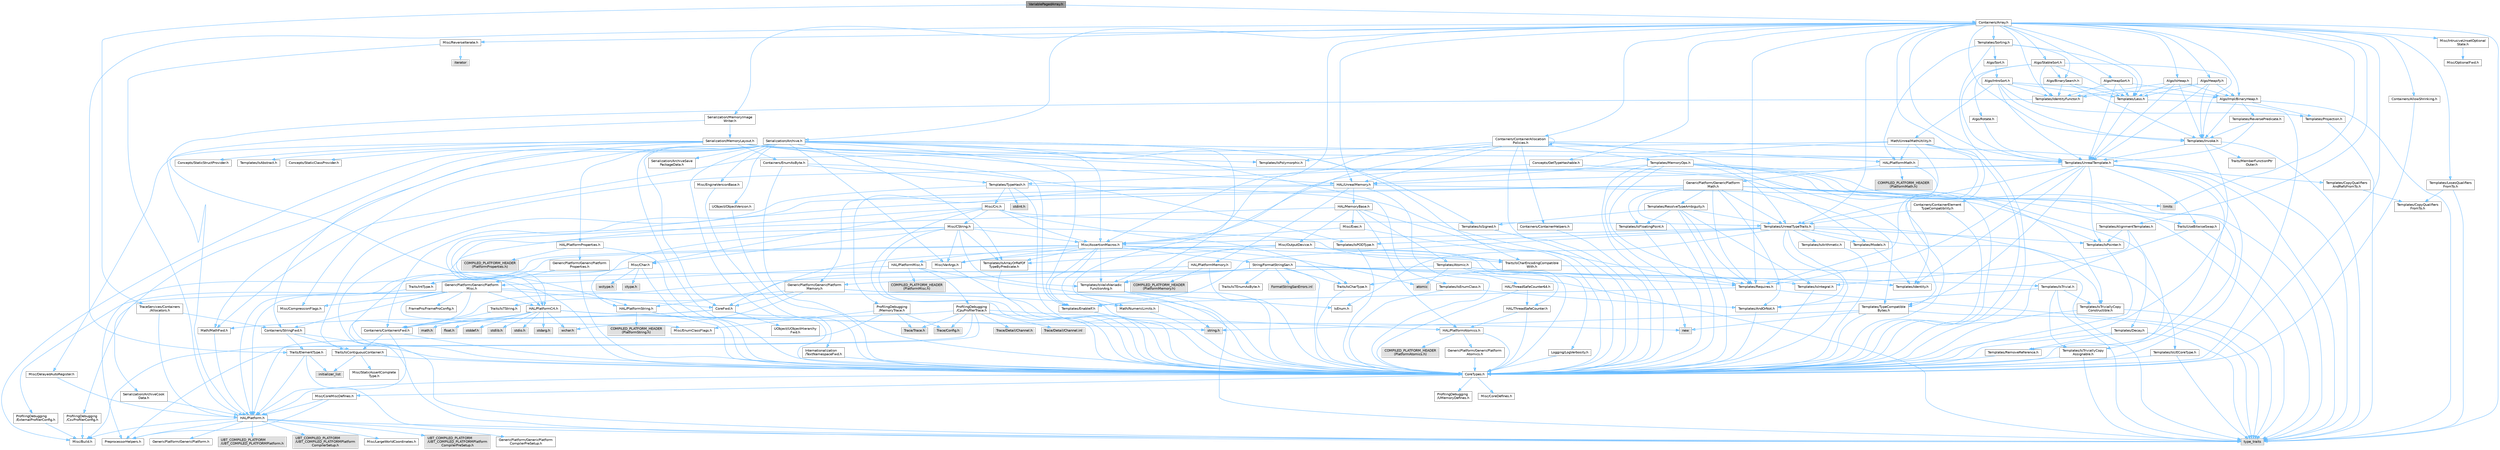 digraph "VariablePagedArray.h"
{
 // INTERACTIVE_SVG=YES
 // LATEX_PDF_SIZE
  bgcolor="transparent";
  edge [fontname=Helvetica,fontsize=10,labelfontname=Helvetica,labelfontsize=10];
  node [fontname=Helvetica,fontsize=10,shape=box,height=0.2,width=0.4];
  Node1 [id="Node000001",label="VariablePagedArray.h",height=0.2,width=0.4,color="gray40", fillcolor="grey60", style="filled", fontcolor="black",tooltip=" "];
  Node1 -> Node2 [id="edge1_Node000001_Node000002",color="steelblue1",style="solid",tooltip=" "];
  Node2 [id="Node000002",label="TraceServices/Containers\l/Allocators.h",height=0.2,width=0.4,color="grey40", fillcolor="white", style="filled",URL="$db/db1/Allocators_8h.html",tooltip=" "];
  Node2 -> Node3 [id="edge2_Node000002_Node000003",color="steelblue1",style="solid",tooltip=" "];
  Node3 [id="Node000003",label="HAL/Platform.h",height=0.2,width=0.4,color="grey40", fillcolor="white", style="filled",URL="$d9/dd0/Platform_8h.html",tooltip=" "];
  Node3 -> Node4 [id="edge3_Node000003_Node000004",color="steelblue1",style="solid",tooltip=" "];
  Node4 [id="Node000004",label="Misc/Build.h",height=0.2,width=0.4,color="grey40", fillcolor="white", style="filled",URL="$d3/dbb/Build_8h.html",tooltip=" "];
  Node3 -> Node5 [id="edge4_Node000003_Node000005",color="steelblue1",style="solid",tooltip=" "];
  Node5 [id="Node000005",label="Misc/LargeWorldCoordinates.h",height=0.2,width=0.4,color="grey40", fillcolor="white", style="filled",URL="$d2/dcb/LargeWorldCoordinates_8h.html",tooltip=" "];
  Node3 -> Node6 [id="edge5_Node000003_Node000006",color="steelblue1",style="solid",tooltip=" "];
  Node6 [id="Node000006",label="type_traits",height=0.2,width=0.4,color="grey60", fillcolor="#E0E0E0", style="filled",tooltip=" "];
  Node3 -> Node7 [id="edge6_Node000003_Node000007",color="steelblue1",style="solid",tooltip=" "];
  Node7 [id="Node000007",label="PreprocessorHelpers.h",height=0.2,width=0.4,color="grey40", fillcolor="white", style="filled",URL="$db/ddb/PreprocessorHelpers_8h.html",tooltip=" "];
  Node3 -> Node8 [id="edge7_Node000003_Node000008",color="steelblue1",style="solid",tooltip=" "];
  Node8 [id="Node000008",label="UBT_COMPILED_PLATFORM\l/UBT_COMPILED_PLATFORMPlatform\lCompilerPreSetup.h",height=0.2,width=0.4,color="grey60", fillcolor="#E0E0E0", style="filled",tooltip=" "];
  Node3 -> Node9 [id="edge8_Node000003_Node000009",color="steelblue1",style="solid",tooltip=" "];
  Node9 [id="Node000009",label="GenericPlatform/GenericPlatform\lCompilerPreSetup.h",height=0.2,width=0.4,color="grey40", fillcolor="white", style="filled",URL="$d9/dc8/GenericPlatformCompilerPreSetup_8h.html",tooltip=" "];
  Node3 -> Node10 [id="edge9_Node000003_Node000010",color="steelblue1",style="solid",tooltip=" "];
  Node10 [id="Node000010",label="GenericPlatform/GenericPlatform.h",height=0.2,width=0.4,color="grey40", fillcolor="white", style="filled",URL="$d6/d84/GenericPlatform_8h.html",tooltip=" "];
  Node3 -> Node11 [id="edge10_Node000003_Node000011",color="steelblue1",style="solid",tooltip=" "];
  Node11 [id="Node000011",label="UBT_COMPILED_PLATFORM\l/UBT_COMPILED_PLATFORMPlatform.h",height=0.2,width=0.4,color="grey60", fillcolor="#E0E0E0", style="filled",tooltip=" "];
  Node3 -> Node12 [id="edge11_Node000003_Node000012",color="steelblue1",style="solid",tooltip=" "];
  Node12 [id="Node000012",label="UBT_COMPILED_PLATFORM\l/UBT_COMPILED_PLATFORMPlatform\lCompilerSetup.h",height=0.2,width=0.4,color="grey60", fillcolor="#E0E0E0", style="filled",tooltip=" "];
  Node2 -> Node13 [id="edge12_Node000002_Node000013",color="steelblue1",style="solid",tooltip=" "];
  Node13 [id="Node000013",label="Containers/StringFwd.h",height=0.2,width=0.4,color="grey40", fillcolor="white", style="filled",URL="$df/d37/StringFwd_8h.html",tooltip=" "];
  Node13 -> Node14 [id="edge13_Node000013_Node000014",color="steelblue1",style="solid",tooltip=" "];
  Node14 [id="Node000014",label="CoreTypes.h",height=0.2,width=0.4,color="grey40", fillcolor="white", style="filled",URL="$dc/dec/CoreTypes_8h.html",tooltip=" "];
  Node14 -> Node3 [id="edge14_Node000014_Node000003",color="steelblue1",style="solid",tooltip=" "];
  Node14 -> Node15 [id="edge15_Node000014_Node000015",color="steelblue1",style="solid",tooltip=" "];
  Node15 [id="Node000015",label="ProfilingDebugging\l/UMemoryDefines.h",height=0.2,width=0.4,color="grey40", fillcolor="white", style="filled",URL="$d2/da2/UMemoryDefines_8h.html",tooltip=" "];
  Node14 -> Node16 [id="edge16_Node000014_Node000016",color="steelblue1",style="solid",tooltip=" "];
  Node16 [id="Node000016",label="Misc/CoreMiscDefines.h",height=0.2,width=0.4,color="grey40", fillcolor="white", style="filled",URL="$da/d38/CoreMiscDefines_8h.html",tooltip=" "];
  Node16 -> Node3 [id="edge17_Node000016_Node000003",color="steelblue1",style="solid",tooltip=" "];
  Node16 -> Node7 [id="edge18_Node000016_Node000007",color="steelblue1",style="solid",tooltip=" "];
  Node14 -> Node17 [id="edge19_Node000014_Node000017",color="steelblue1",style="solid",tooltip=" "];
  Node17 [id="Node000017",label="Misc/CoreDefines.h",height=0.2,width=0.4,color="grey40", fillcolor="white", style="filled",URL="$d3/dd2/CoreDefines_8h.html",tooltip=" "];
  Node13 -> Node18 [id="edge20_Node000013_Node000018",color="steelblue1",style="solid",tooltip=" "];
  Node18 [id="Node000018",label="Traits/ElementType.h",height=0.2,width=0.4,color="grey40", fillcolor="white", style="filled",URL="$d5/d4f/ElementType_8h.html",tooltip=" "];
  Node18 -> Node3 [id="edge21_Node000018_Node000003",color="steelblue1",style="solid",tooltip=" "];
  Node18 -> Node19 [id="edge22_Node000018_Node000019",color="steelblue1",style="solid",tooltip=" "];
  Node19 [id="Node000019",label="initializer_list",height=0.2,width=0.4,color="grey60", fillcolor="#E0E0E0", style="filled",tooltip=" "];
  Node18 -> Node6 [id="edge23_Node000018_Node000006",color="steelblue1",style="solid",tooltip=" "];
  Node13 -> Node20 [id="edge24_Node000013_Node000020",color="steelblue1",style="solid",tooltip=" "];
  Node20 [id="Node000020",label="Traits/IsContiguousContainer.h",height=0.2,width=0.4,color="grey40", fillcolor="white", style="filled",URL="$d5/d3c/IsContiguousContainer_8h.html",tooltip=" "];
  Node20 -> Node14 [id="edge25_Node000020_Node000014",color="steelblue1",style="solid",tooltip=" "];
  Node20 -> Node21 [id="edge26_Node000020_Node000021",color="steelblue1",style="solid",tooltip=" "];
  Node21 [id="Node000021",label="Misc/StaticAssertComplete\lType.h",height=0.2,width=0.4,color="grey40", fillcolor="white", style="filled",URL="$d5/d4e/StaticAssertCompleteType_8h.html",tooltip=" "];
  Node20 -> Node19 [id="edge27_Node000020_Node000019",color="steelblue1",style="solid",tooltip=" "];
  Node1 -> Node22 [id="edge28_Node000001_Node000022",color="steelblue1",style="solid",tooltip=" "];
  Node22 [id="Node000022",label="Containers/Array.h",height=0.2,width=0.4,color="grey40", fillcolor="white", style="filled",URL="$df/dd0/Array_8h.html",tooltip=" "];
  Node22 -> Node14 [id="edge29_Node000022_Node000014",color="steelblue1",style="solid",tooltip=" "];
  Node22 -> Node23 [id="edge30_Node000022_Node000023",color="steelblue1",style="solid",tooltip=" "];
  Node23 [id="Node000023",label="Misc/AssertionMacros.h",height=0.2,width=0.4,color="grey40", fillcolor="white", style="filled",URL="$d0/dfa/AssertionMacros_8h.html",tooltip=" "];
  Node23 -> Node14 [id="edge31_Node000023_Node000014",color="steelblue1",style="solid",tooltip=" "];
  Node23 -> Node3 [id="edge32_Node000023_Node000003",color="steelblue1",style="solid",tooltip=" "];
  Node23 -> Node24 [id="edge33_Node000023_Node000024",color="steelblue1",style="solid",tooltip=" "];
  Node24 [id="Node000024",label="HAL/PlatformMisc.h",height=0.2,width=0.4,color="grey40", fillcolor="white", style="filled",URL="$d0/df5/PlatformMisc_8h.html",tooltip=" "];
  Node24 -> Node14 [id="edge34_Node000024_Node000014",color="steelblue1",style="solid",tooltip=" "];
  Node24 -> Node25 [id="edge35_Node000024_Node000025",color="steelblue1",style="solid",tooltip=" "];
  Node25 [id="Node000025",label="GenericPlatform/GenericPlatform\lMisc.h",height=0.2,width=0.4,color="grey40", fillcolor="white", style="filled",URL="$db/d9a/GenericPlatformMisc_8h.html",tooltip=" "];
  Node25 -> Node13 [id="edge36_Node000025_Node000013",color="steelblue1",style="solid",tooltip=" "];
  Node25 -> Node26 [id="edge37_Node000025_Node000026",color="steelblue1",style="solid",tooltip=" "];
  Node26 [id="Node000026",label="CoreFwd.h",height=0.2,width=0.4,color="grey40", fillcolor="white", style="filled",URL="$d1/d1e/CoreFwd_8h.html",tooltip=" "];
  Node26 -> Node14 [id="edge38_Node000026_Node000014",color="steelblue1",style="solid",tooltip=" "];
  Node26 -> Node27 [id="edge39_Node000026_Node000027",color="steelblue1",style="solid",tooltip=" "];
  Node27 [id="Node000027",label="Containers/ContainersFwd.h",height=0.2,width=0.4,color="grey40", fillcolor="white", style="filled",URL="$d4/d0a/ContainersFwd_8h.html",tooltip=" "];
  Node27 -> Node3 [id="edge40_Node000027_Node000003",color="steelblue1",style="solid",tooltip=" "];
  Node27 -> Node14 [id="edge41_Node000027_Node000014",color="steelblue1",style="solid",tooltip=" "];
  Node27 -> Node20 [id="edge42_Node000027_Node000020",color="steelblue1",style="solid",tooltip=" "];
  Node26 -> Node28 [id="edge43_Node000026_Node000028",color="steelblue1",style="solid",tooltip=" "];
  Node28 [id="Node000028",label="Math/MathFwd.h",height=0.2,width=0.4,color="grey40", fillcolor="white", style="filled",URL="$d2/d10/MathFwd_8h.html",tooltip=" "];
  Node28 -> Node3 [id="edge44_Node000028_Node000003",color="steelblue1",style="solid",tooltip=" "];
  Node26 -> Node29 [id="edge45_Node000026_Node000029",color="steelblue1",style="solid",tooltip=" "];
  Node29 [id="Node000029",label="UObject/UObjectHierarchy\lFwd.h",height=0.2,width=0.4,color="grey40", fillcolor="white", style="filled",URL="$d3/d13/UObjectHierarchyFwd_8h.html",tooltip=" "];
  Node25 -> Node14 [id="edge46_Node000025_Node000014",color="steelblue1",style="solid",tooltip=" "];
  Node25 -> Node30 [id="edge47_Node000025_Node000030",color="steelblue1",style="solid",tooltip=" "];
  Node30 [id="Node000030",label="FramePro/FrameProConfig.h",height=0.2,width=0.4,color="grey40", fillcolor="white", style="filled",URL="$d7/d90/FrameProConfig_8h.html",tooltip=" "];
  Node25 -> Node31 [id="edge48_Node000025_Node000031",color="steelblue1",style="solid",tooltip=" "];
  Node31 [id="Node000031",label="HAL/PlatformCrt.h",height=0.2,width=0.4,color="grey40", fillcolor="white", style="filled",URL="$d8/d75/PlatformCrt_8h.html",tooltip=" "];
  Node31 -> Node32 [id="edge49_Node000031_Node000032",color="steelblue1",style="solid",tooltip=" "];
  Node32 [id="Node000032",label="new",height=0.2,width=0.4,color="grey60", fillcolor="#E0E0E0", style="filled",tooltip=" "];
  Node31 -> Node33 [id="edge50_Node000031_Node000033",color="steelblue1",style="solid",tooltip=" "];
  Node33 [id="Node000033",label="wchar.h",height=0.2,width=0.4,color="grey60", fillcolor="#E0E0E0", style="filled",tooltip=" "];
  Node31 -> Node34 [id="edge51_Node000031_Node000034",color="steelblue1",style="solid",tooltip=" "];
  Node34 [id="Node000034",label="stddef.h",height=0.2,width=0.4,color="grey60", fillcolor="#E0E0E0", style="filled",tooltip=" "];
  Node31 -> Node35 [id="edge52_Node000031_Node000035",color="steelblue1",style="solid",tooltip=" "];
  Node35 [id="Node000035",label="stdlib.h",height=0.2,width=0.4,color="grey60", fillcolor="#E0E0E0", style="filled",tooltip=" "];
  Node31 -> Node36 [id="edge53_Node000031_Node000036",color="steelblue1",style="solid",tooltip=" "];
  Node36 [id="Node000036",label="stdio.h",height=0.2,width=0.4,color="grey60", fillcolor="#E0E0E0", style="filled",tooltip=" "];
  Node31 -> Node37 [id="edge54_Node000031_Node000037",color="steelblue1",style="solid",tooltip=" "];
  Node37 [id="Node000037",label="stdarg.h",height=0.2,width=0.4,color="grey60", fillcolor="#E0E0E0", style="filled",tooltip=" "];
  Node31 -> Node38 [id="edge55_Node000031_Node000038",color="steelblue1",style="solid",tooltip=" "];
  Node38 [id="Node000038",label="math.h",height=0.2,width=0.4,color="grey60", fillcolor="#E0E0E0", style="filled",tooltip=" "];
  Node31 -> Node39 [id="edge56_Node000031_Node000039",color="steelblue1",style="solid",tooltip=" "];
  Node39 [id="Node000039",label="float.h",height=0.2,width=0.4,color="grey60", fillcolor="#E0E0E0", style="filled",tooltip=" "];
  Node31 -> Node40 [id="edge57_Node000031_Node000040",color="steelblue1",style="solid",tooltip=" "];
  Node40 [id="Node000040",label="string.h",height=0.2,width=0.4,color="grey60", fillcolor="#E0E0E0", style="filled",tooltip=" "];
  Node25 -> Node41 [id="edge58_Node000025_Node000041",color="steelblue1",style="solid",tooltip=" "];
  Node41 [id="Node000041",label="Math/NumericLimits.h",height=0.2,width=0.4,color="grey40", fillcolor="white", style="filled",URL="$df/d1b/NumericLimits_8h.html",tooltip=" "];
  Node41 -> Node14 [id="edge59_Node000041_Node000014",color="steelblue1",style="solid",tooltip=" "];
  Node25 -> Node42 [id="edge60_Node000025_Node000042",color="steelblue1",style="solid",tooltip=" "];
  Node42 [id="Node000042",label="Misc/CompressionFlags.h",height=0.2,width=0.4,color="grey40", fillcolor="white", style="filled",URL="$d9/d76/CompressionFlags_8h.html",tooltip=" "];
  Node25 -> Node43 [id="edge61_Node000025_Node000043",color="steelblue1",style="solid",tooltip=" "];
  Node43 [id="Node000043",label="Misc/EnumClassFlags.h",height=0.2,width=0.4,color="grey40", fillcolor="white", style="filled",URL="$d8/de7/EnumClassFlags_8h.html",tooltip=" "];
  Node25 -> Node44 [id="edge62_Node000025_Node000044",color="steelblue1",style="solid",tooltip=" "];
  Node44 [id="Node000044",label="ProfilingDebugging\l/CsvProfilerConfig.h",height=0.2,width=0.4,color="grey40", fillcolor="white", style="filled",URL="$d3/d88/CsvProfilerConfig_8h.html",tooltip=" "];
  Node44 -> Node4 [id="edge63_Node000044_Node000004",color="steelblue1",style="solid",tooltip=" "];
  Node25 -> Node45 [id="edge64_Node000025_Node000045",color="steelblue1",style="solid",tooltip=" "];
  Node45 [id="Node000045",label="ProfilingDebugging\l/ExternalProfilerConfig.h",height=0.2,width=0.4,color="grey40", fillcolor="white", style="filled",URL="$d3/dbb/ExternalProfilerConfig_8h.html",tooltip=" "];
  Node45 -> Node4 [id="edge65_Node000045_Node000004",color="steelblue1",style="solid",tooltip=" "];
  Node24 -> Node46 [id="edge66_Node000024_Node000046",color="steelblue1",style="solid",tooltip=" "];
  Node46 [id="Node000046",label="COMPILED_PLATFORM_HEADER\l(PlatformMisc.h)",height=0.2,width=0.4,color="grey60", fillcolor="#E0E0E0", style="filled",tooltip=" "];
  Node24 -> Node47 [id="edge67_Node000024_Node000047",color="steelblue1",style="solid",tooltip=" "];
  Node47 [id="Node000047",label="ProfilingDebugging\l/CpuProfilerTrace.h",height=0.2,width=0.4,color="grey40", fillcolor="white", style="filled",URL="$da/dcb/CpuProfilerTrace_8h.html",tooltip=" "];
  Node47 -> Node14 [id="edge68_Node000047_Node000014",color="steelblue1",style="solid",tooltip=" "];
  Node47 -> Node27 [id="edge69_Node000047_Node000027",color="steelblue1",style="solid",tooltip=" "];
  Node47 -> Node48 [id="edge70_Node000047_Node000048",color="steelblue1",style="solid",tooltip=" "];
  Node48 [id="Node000048",label="HAL/PlatformAtomics.h",height=0.2,width=0.4,color="grey40", fillcolor="white", style="filled",URL="$d3/d36/PlatformAtomics_8h.html",tooltip=" "];
  Node48 -> Node14 [id="edge71_Node000048_Node000014",color="steelblue1",style="solid",tooltip=" "];
  Node48 -> Node49 [id="edge72_Node000048_Node000049",color="steelblue1",style="solid",tooltip=" "];
  Node49 [id="Node000049",label="GenericPlatform/GenericPlatform\lAtomics.h",height=0.2,width=0.4,color="grey40", fillcolor="white", style="filled",URL="$da/d72/GenericPlatformAtomics_8h.html",tooltip=" "];
  Node49 -> Node14 [id="edge73_Node000049_Node000014",color="steelblue1",style="solid",tooltip=" "];
  Node48 -> Node50 [id="edge74_Node000048_Node000050",color="steelblue1",style="solid",tooltip=" "];
  Node50 [id="Node000050",label="COMPILED_PLATFORM_HEADER\l(PlatformAtomics.h)",height=0.2,width=0.4,color="grey60", fillcolor="#E0E0E0", style="filled",tooltip=" "];
  Node47 -> Node7 [id="edge75_Node000047_Node000007",color="steelblue1",style="solid",tooltip=" "];
  Node47 -> Node4 [id="edge76_Node000047_Node000004",color="steelblue1",style="solid",tooltip=" "];
  Node47 -> Node51 [id="edge77_Node000047_Node000051",color="steelblue1",style="solid",tooltip=" "];
  Node51 [id="Node000051",label="Trace/Config.h",height=0.2,width=0.4,color="grey60", fillcolor="#E0E0E0", style="filled",tooltip=" "];
  Node47 -> Node52 [id="edge78_Node000047_Node000052",color="steelblue1",style="solid",tooltip=" "];
  Node52 [id="Node000052",label="Trace/Detail/Channel.h",height=0.2,width=0.4,color="grey60", fillcolor="#E0E0E0", style="filled",tooltip=" "];
  Node47 -> Node53 [id="edge79_Node000047_Node000053",color="steelblue1",style="solid",tooltip=" "];
  Node53 [id="Node000053",label="Trace/Detail/Channel.inl",height=0.2,width=0.4,color="grey60", fillcolor="#E0E0E0", style="filled",tooltip=" "];
  Node47 -> Node54 [id="edge80_Node000047_Node000054",color="steelblue1",style="solid",tooltip=" "];
  Node54 [id="Node000054",label="Trace/Trace.h",height=0.2,width=0.4,color="grey60", fillcolor="#E0E0E0", style="filled",tooltip=" "];
  Node23 -> Node7 [id="edge81_Node000023_Node000007",color="steelblue1",style="solid",tooltip=" "];
  Node23 -> Node55 [id="edge82_Node000023_Node000055",color="steelblue1",style="solid",tooltip=" "];
  Node55 [id="Node000055",label="Templates/EnableIf.h",height=0.2,width=0.4,color="grey40", fillcolor="white", style="filled",URL="$d7/d60/EnableIf_8h.html",tooltip=" "];
  Node55 -> Node14 [id="edge83_Node000055_Node000014",color="steelblue1",style="solid",tooltip=" "];
  Node23 -> Node56 [id="edge84_Node000023_Node000056",color="steelblue1",style="solid",tooltip=" "];
  Node56 [id="Node000056",label="Templates/IsArrayOrRefOf\lTypeByPredicate.h",height=0.2,width=0.4,color="grey40", fillcolor="white", style="filled",URL="$d6/da1/IsArrayOrRefOfTypeByPredicate_8h.html",tooltip=" "];
  Node56 -> Node14 [id="edge85_Node000056_Node000014",color="steelblue1",style="solid",tooltip=" "];
  Node23 -> Node57 [id="edge86_Node000023_Node000057",color="steelblue1",style="solid",tooltip=" "];
  Node57 [id="Node000057",label="Templates/IsValidVariadic\lFunctionArg.h",height=0.2,width=0.4,color="grey40", fillcolor="white", style="filled",URL="$d0/dc8/IsValidVariadicFunctionArg_8h.html",tooltip=" "];
  Node57 -> Node14 [id="edge87_Node000057_Node000014",color="steelblue1",style="solid",tooltip=" "];
  Node57 -> Node58 [id="edge88_Node000057_Node000058",color="steelblue1",style="solid",tooltip=" "];
  Node58 [id="Node000058",label="IsEnum.h",height=0.2,width=0.4,color="grey40", fillcolor="white", style="filled",URL="$d4/de5/IsEnum_8h.html",tooltip=" "];
  Node57 -> Node6 [id="edge89_Node000057_Node000006",color="steelblue1",style="solid",tooltip=" "];
  Node23 -> Node59 [id="edge90_Node000023_Node000059",color="steelblue1",style="solid",tooltip=" "];
  Node59 [id="Node000059",label="Traits/IsCharEncodingCompatible\lWith.h",height=0.2,width=0.4,color="grey40", fillcolor="white", style="filled",URL="$df/dd1/IsCharEncodingCompatibleWith_8h.html",tooltip=" "];
  Node59 -> Node6 [id="edge91_Node000059_Node000006",color="steelblue1",style="solid",tooltip=" "];
  Node59 -> Node60 [id="edge92_Node000059_Node000060",color="steelblue1",style="solid",tooltip=" "];
  Node60 [id="Node000060",label="Traits/IsCharType.h",height=0.2,width=0.4,color="grey40", fillcolor="white", style="filled",URL="$db/d51/IsCharType_8h.html",tooltip=" "];
  Node60 -> Node14 [id="edge93_Node000060_Node000014",color="steelblue1",style="solid",tooltip=" "];
  Node23 -> Node61 [id="edge94_Node000023_Node000061",color="steelblue1",style="solid",tooltip=" "];
  Node61 [id="Node000061",label="Misc/VarArgs.h",height=0.2,width=0.4,color="grey40", fillcolor="white", style="filled",URL="$d5/d6f/VarArgs_8h.html",tooltip=" "];
  Node61 -> Node14 [id="edge95_Node000061_Node000014",color="steelblue1",style="solid",tooltip=" "];
  Node23 -> Node62 [id="edge96_Node000023_Node000062",color="steelblue1",style="solid",tooltip=" "];
  Node62 [id="Node000062",label="String/FormatStringSan.h",height=0.2,width=0.4,color="grey40", fillcolor="white", style="filled",URL="$d3/d8b/FormatStringSan_8h.html",tooltip=" "];
  Node62 -> Node6 [id="edge97_Node000062_Node000006",color="steelblue1",style="solid",tooltip=" "];
  Node62 -> Node14 [id="edge98_Node000062_Node000014",color="steelblue1",style="solid",tooltip=" "];
  Node62 -> Node63 [id="edge99_Node000062_Node000063",color="steelblue1",style="solid",tooltip=" "];
  Node63 [id="Node000063",label="Templates/Requires.h",height=0.2,width=0.4,color="grey40", fillcolor="white", style="filled",URL="$dc/d96/Requires_8h.html",tooltip=" "];
  Node63 -> Node55 [id="edge100_Node000063_Node000055",color="steelblue1",style="solid",tooltip=" "];
  Node63 -> Node6 [id="edge101_Node000063_Node000006",color="steelblue1",style="solid",tooltip=" "];
  Node62 -> Node64 [id="edge102_Node000062_Node000064",color="steelblue1",style="solid",tooltip=" "];
  Node64 [id="Node000064",label="Templates/Identity.h",height=0.2,width=0.4,color="grey40", fillcolor="white", style="filled",URL="$d0/dd5/Identity_8h.html",tooltip=" "];
  Node62 -> Node57 [id="edge103_Node000062_Node000057",color="steelblue1",style="solid",tooltip=" "];
  Node62 -> Node60 [id="edge104_Node000062_Node000060",color="steelblue1",style="solid",tooltip=" "];
  Node62 -> Node65 [id="edge105_Node000062_Node000065",color="steelblue1",style="solid",tooltip=" "];
  Node65 [id="Node000065",label="Traits/IsTEnumAsByte.h",height=0.2,width=0.4,color="grey40", fillcolor="white", style="filled",URL="$d1/de6/IsTEnumAsByte_8h.html",tooltip=" "];
  Node62 -> Node66 [id="edge106_Node000062_Node000066",color="steelblue1",style="solid",tooltip=" "];
  Node66 [id="Node000066",label="Traits/IsTString.h",height=0.2,width=0.4,color="grey40", fillcolor="white", style="filled",URL="$d0/df8/IsTString_8h.html",tooltip=" "];
  Node66 -> Node27 [id="edge107_Node000066_Node000027",color="steelblue1",style="solid",tooltip=" "];
  Node62 -> Node27 [id="edge108_Node000062_Node000027",color="steelblue1",style="solid",tooltip=" "];
  Node62 -> Node67 [id="edge109_Node000062_Node000067",color="steelblue1",style="solid",tooltip=" "];
  Node67 [id="Node000067",label="FormatStringSanErrors.inl",height=0.2,width=0.4,color="grey60", fillcolor="#E0E0E0", style="filled",tooltip=" "];
  Node23 -> Node68 [id="edge110_Node000023_Node000068",color="steelblue1",style="solid",tooltip=" "];
  Node68 [id="Node000068",label="atomic",height=0.2,width=0.4,color="grey60", fillcolor="#E0E0E0", style="filled",tooltip=" "];
  Node22 -> Node69 [id="edge111_Node000022_Node000069",color="steelblue1",style="solid",tooltip=" "];
  Node69 [id="Node000069",label="Misc/IntrusiveUnsetOptional\lState.h",height=0.2,width=0.4,color="grey40", fillcolor="white", style="filled",URL="$d2/d0a/IntrusiveUnsetOptionalState_8h.html",tooltip=" "];
  Node69 -> Node70 [id="edge112_Node000069_Node000070",color="steelblue1",style="solid",tooltip=" "];
  Node70 [id="Node000070",label="Misc/OptionalFwd.h",height=0.2,width=0.4,color="grey40", fillcolor="white", style="filled",URL="$dc/d50/OptionalFwd_8h.html",tooltip=" "];
  Node22 -> Node71 [id="edge113_Node000022_Node000071",color="steelblue1",style="solid",tooltip=" "];
  Node71 [id="Node000071",label="Misc/ReverseIterate.h",height=0.2,width=0.4,color="grey40", fillcolor="white", style="filled",URL="$db/de3/ReverseIterate_8h.html",tooltip=" "];
  Node71 -> Node3 [id="edge114_Node000071_Node000003",color="steelblue1",style="solid",tooltip=" "];
  Node71 -> Node72 [id="edge115_Node000071_Node000072",color="steelblue1",style="solid",tooltip=" "];
  Node72 [id="Node000072",label="iterator",height=0.2,width=0.4,color="grey60", fillcolor="#E0E0E0", style="filled",tooltip=" "];
  Node22 -> Node73 [id="edge116_Node000022_Node000073",color="steelblue1",style="solid",tooltip=" "];
  Node73 [id="Node000073",label="HAL/UnrealMemory.h",height=0.2,width=0.4,color="grey40", fillcolor="white", style="filled",URL="$d9/d96/UnrealMemory_8h.html",tooltip=" "];
  Node73 -> Node14 [id="edge117_Node000073_Node000014",color="steelblue1",style="solid",tooltip=" "];
  Node73 -> Node74 [id="edge118_Node000073_Node000074",color="steelblue1",style="solid",tooltip=" "];
  Node74 [id="Node000074",label="GenericPlatform/GenericPlatform\lMemory.h",height=0.2,width=0.4,color="grey40", fillcolor="white", style="filled",URL="$dd/d22/GenericPlatformMemory_8h.html",tooltip=" "];
  Node74 -> Node26 [id="edge119_Node000074_Node000026",color="steelblue1",style="solid",tooltip=" "];
  Node74 -> Node14 [id="edge120_Node000074_Node000014",color="steelblue1",style="solid",tooltip=" "];
  Node74 -> Node75 [id="edge121_Node000074_Node000075",color="steelblue1",style="solid",tooltip=" "];
  Node75 [id="Node000075",label="HAL/PlatformString.h",height=0.2,width=0.4,color="grey40", fillcolor="white", style="filled",URL="$db/db5/PlatformString_8h.html",tooltip=" "];
  Node75 -> Node14 [id="edge122_Node000075_Node000014",color="steelblue1",style="solid",tooltip=" "];
  Node75 -> Node76 [id="edge123_Node000075_Node000076",color="steelblue1",style="solid",tooltip=" "];
  Node76 [id="Node000076",label="COMPILED_PLATFORM_HEADER\l(PlatformString.h)",height=0.2,width=0.4,color="grey60", fillcolor="#E0E0E0", style="filled",tooltip=" "];
  Node74 -> Node40 [id="edge124_Node000074_Node000040",color="steelblue1",style="solid",tooltip=" "];
  Node74 -> Node33 [id="edge125_Node000074_Node000033",color="steelblue1",style="solid",tooltip=" "];
  Node73 -> Node77 [id="edge126_Node000073_Node000077",color="steelblue1",style="solid",tooltip=" "];
  Node77 [id="Node000077",label="HAL/MemoryBase.h",height=0.2,width=0.4,color="grey40", fillcolor="white", style="filled",URL="$d6/d9f/MemoryBase_8h.html",tooltip=" "];
  Node77 -> Node14 [id="edge127_Node000077_Node000014",color="steelblue1",style="solid",tooltip=" "];
  Node77 -> Node48 [id="edge128_Node000077_Node000048",color="steelblue1",style="solid",tooltip=" "];
  Node77 -> Node31 [id="edge129_Node000077_Node000031",color="steelblue1",style="solid",tooltip=" "];
  Node77 -> Node78 [id="edge130_Node000077_Node000078",color="steelblue1",style="solid",tooltip=" "];
  Node78 [id="Node000078",label="Misc/Exec.h",height=0.2,width=0.4,color="grey40", fillcolor="white", style="filled",URL="$de/ddb/Exec_8h.html",tooltip=" "];
  Node78 -> Node14 [id="edge131_Node000078_Node000014",color="steelblue1",style="solid",tooltip=" "];
  Node78 -> Node23 [id="edge132_Node000078_Node000023",color="steelblue1",style="solid",tooltip=" "];
  Node77 -> Node79 [id="edge133_Node000077_Node000079",color="steelblue1",style="solid",tooltip=" "];
  Node79 [id="Node000079",label="Misc/OutputDevice.h",height=0.2,width=0.4,color="grey40", fillcolor="white", style="filled",URL="$d7/d32/OutputDevice_8h.html",tooltip=" "];
  Node79 -> Node26 [id="edge134_Node000079_Node000026",color="steelblue1",style="solid",tooltip=" "];
  Node79 -> Node14 [id="edge135_Node000079_Node000014",color="steelblue1",style="solid",tooltip=" "];
  Node79 -> Node80 [id="edge136_Node000079_Node000080",color="steelblue1",style="solid",tooltip=" "];
  Node80 [id="Node000080",label="Logging/LogVerbosity.h",height=0.2,width=0.4,color="grey40", fillcolor="white", style="filled",URL="$d2/d8f/LogVerbosity_8h.html",tooltip=" "];
  Node80 -> Node14 [id="edge137_Node000080_Node000014",color="steelblue1",style="solid",tooltip=" "];
  Node79 -> Node61 [id="edge138_Node000079_Node000061",color="steelblue1",style="solid",tooltip=" "];
  Node79 -> Node56 [id="edge139_Node000079_Node000056",color="steelblue1",style="solid",tooltip=" "];
  Node79 -> Node57 [id="edge140_Node000079_Node000057",color="steelblue1",style="solid",tooltip=" "];
  Node79 -> Node59 [id="edge141_Node000079_Node000059",color="steelblue1",style="solid",tooltip=" "];
  Node77 -> Node81 [id="edge142_Node000077_Node000081",color="steelblue1",style="solid",tooltip=" "];
  Node81 [id="Node000081",label="Templates/Atomic.h",height=0.2,width=0.4,color="grey40", fillcolor="white", style="filled",URL="$d3/d91/Atomic_8h.html",tooltip=" "];
  Node81 -> Node82 [id="edge143_Node000081_Node000082",color="steelblue1",style="solid",tooltip=" "];
  Node82 [id="Node000082",label="HAL/ThreadSafeCounter.h",height=0.2,width=0.4,color="grey40", fillcolor="white", style="filled",URL="$dc/dc9/ThreadSafeCounter_8h.html",tooltip=" "];
  Node82 -> Node14 [id="edge144_Node000082_Node000014",color="steelblue1",style="solid",tooltip=" "];
  Node82 -> Node48 [id="edge145_Node000082_Node000048",color="steelblue1",style="solid",tooltip=" "];
  Node81 -> Node83 [id="edge146_Node000081_Node000083",color="steelblue1",style="solid",tooltip=" "];
  Node83 [id="Node000083",label="HAL/ThreadSafeCounter64.h",height=0.2,width=0.4,color="grey40", fillcolor="white", style="filled",URL="$d0/d12/ThreadSafeCounter64_8h.html",tooltip=" "];
  Node83 -> Node14 [id="edge147_Node000083_Node000014",color="steelblue1",style="solid",tooltip=" "];
  Node83 -> Node82 [id="edge148_Node000083_Node000082",color="steelblue1",style="solid",tooltip=" "];
  Node81 -> Node84 [id="edge149_Node000081_Node000084",color="steelblue1",style="solid",tooltip=" "];
  Node84 [id="Node000084",label="Templates/IsIntegral.h",height=0.2,width=0.4,color="grey40", fillcolor="white", style="filled",URL="$da/d64/IsIntegral_8h.html",tooltip=" "];
  Node84 -> Node14 [id="edge150_Node000084_Node000014",color="steelblue1",style="solid",tooltip=" "];
  Node81 -> Node85 [id="edge151_Node000081_Node000085",color="steelblue1",style="solid",tooltip=" "];
  Node85 [id="Node000085",label="Templates/IsTrivial.h",height=0.2,width=0.4,color="grey40", fillcolor="white", style="filled",URL="$da/d4c/IsTrivial_8h.html",tooltip=" "];
  Node85 -> Node86 [id="edge152_Node000085_Node000086",color="steelblue1",style="solid",tooltip=" "];
  Node86 [id="Node000086",label="Templates/AndOrNot.h",height=0.2,width=0.4,color="grey40", fillcolor="white", style="filled",URL="$db/d0a/AndOrNot_8h.html",tooltip=" "];
  Node86 -> Node14 [id="edge153_Node000086_Node000014",color="steelblue1",style="solid",tooltip=" "];
  Node85 -> Node87 [id="edge154_Node000085_Node000087",color="steelblue1",style="solid",tooltip=" "];
  Node87 [id="Node000087",label="Templates/IsTriviallyCopy\lConstructible.h",height=0.2,width=0.4,color="grey40", fillcolor="white", style="filled",URL="$d3/d78/IsTriviallyCopyConstructible_8h.html",tooltip=" "];
  Node87 -> Node14 [id="edge155_Node000087_Node000014",color="steelblue1",style="solid",tooltip=" "];
  Node87 -> Node6 [id="edge156_Node000087_Node000006",color="steelblue1",style="solid",tooltip=" "];
  Node85 -> Node88 [id="edge157_Node000085_Node000088",color="steelblue1",style="solid",tooltip=" "];
  Node88 [id="Node000088",label="Templates/IsTriviallyCopy\lAssignable.h",height=0.2,width=0.4,color="grey40", fillcolor="white", style="filled",URL="$d2/df2/IsTriviallyCopyAssignable_8h.html",tooltip=" "];
  Node88 -> Node14 [id="edge158_Node000088_Node000014",color="steelblue1",style="solid",tooltip=" "];
  Node88 -> Node6 [id="edge159_Node000088_Node000006",color="steelblue1",style="solid",tooltip=" "];
  Node85 -> Node6 [id="edge160_Node000085_Node000006",color="steelblue1",style="solid",tooltip=" "];
  Node81 -> Node89 [id="edge161_Node000081_Node000089",color="steelblue1",style="solid",tooltip=" "];
  Node89 [id="Node000089",label="Traits/IntType.h",height=0.2,width=0.4,color="grey40", fillcolor="white", style="filled",URL="$d7/deb/IntType_8h.html",tooltip=" "];
  Node89 -> Node3 [id="edge162_Node000089_Node000003",color="steelblue1",style="solid",tooltip=" "];
  Node81 -> Node68 [id="edge163_Node000081_Node000068",color="steelblue1",style="solid",tooltip=" "];
  Node73 -> Node90 [id="edge164_Node000073_Node000090",color="steelblue1",style="solid",tooltip=" "];
  Node90 [id="Node000090",label="HAL/PlatformMemory.h",height=0.2,width=0.4,color="grey40", fillcolor="white", style="filled",URL="$de/d68/PlatformMemory_8h.html",tooltip=" "];
  Node90 -> Node14 [id="edge165_Node000090_Node000014",color="steelblue1",style="solid",tooltip=" "];
  Node90 -> Node74 [id="edge166_Node000090_Node000074",color="steelblue1",style="solid",tooltip=" "];
  Node90 -> Node91 [id="edge167_Node000090_Node000091",color="steelblue1",style="solid",tooltip=" "];
  Node91 [id="Node000091",label="COMPILED_PLATFORM_HEADER\l(PlatformMemory.h)",height=0.2,width=0.4,color="grey60", fillcolor="#E0E0E0", style="filled",tooltip=" "];
  Node73 -> Node92 [id="edge168_Node000073_Node000092",color="steelblue1",style="solid",tooltip=" "];
  Node92 [id="Node000092",label="ProfilingDebugging\l/MemoryTrace.h",height=0.2,width=0.4,color="grey40", fillcolor="white", style="filled",URL="$da/dd7/MemoryTrace_8h.html",tooltip=" "];
  Node92 -> Node3 [id="edge169_Node000092_Node000003",color="steelblue1",style="solid",tooltip=" "];
  Node92 -> Node43 [id="edge170_Node000092_Node000043",color="steelblue1",style="solid",tooltip=" "];
  Node92 -> Node51 [id="edge171_Node000092_Node000051",color="steelblue1",style="solid",tooltip=" "];
  Node92 -> Node54 [id="edge172_Node000092_Node000054",color="steelblue1",style="solid",tooltip=" "];
  Node73 -> Node93 [id="edge173_Node000073_Node000093",color="steelblue1",style="solid",tooltip=" "];
  Node93 [id="Node000093",label="Templates/IsPointer.h",height=0.2,width=0.4,color="grey40", fillcolor="white", style="filled",URL="$d7/d05/IsPointer_8h.html",tooltip=" "];
  Node93 -> Node14 [id="edge174_Node000093_Node000014",color="steelblue1",style="solid",tooltip=" "];
  Node22 -> Node94 [id="edge175_Node000022_Node000094",color="steelblue1",style="solid",tooltip=" "];
  Node94 [id="Node000094",label="Templates/UnrealTypeTraits.h",height=0.2,width=0.4,color="grey40", fillcolor="white", style="filled",URL="$d2/d2d/UnrealTypeTraits_8h.html",tooltip=" "];
  Node94 -> Node14 [id="edge176_Node000094_Node000014",color="steelblue1",style="solid",tooltip=" "];
  Node94 -> Node93 [id="edge177_Node000094_Node000093",color="steelblue1",style="solid",tooltip=" "];
  Node94 -> Node23 [id="edge178_Node000094_Node000023",color="steelblue1",style="solid",tooltip=" "];
  Node94 -> Node86 [id="edge179_Node000094_Node000086",color="steelblue1",style="solid",tooltip=" "];
  Node94 -> Node55 [id="edge180_Node000094_Node000055",color="steelblue1",style="solid",tooltip=" "];
  Node94 -> Node95 [id="edge181_Node000094_Node000095",color="steelblue1",style="solid",tooltip=" "];
  Node95 [id="Node000095",label="Templates/IsArithmetic.h",height=0.2,width=0.4,color="grey40", fillcolor="white", style="filled",URL="$d2/d5d/IsArithmetic_8h.html",tooltip=" "];
  Node95 -> Node14 [id="edge182_Node000095_Node000014",color="steelblue1",style="solid",tooltip=" "];
  Node94 -> Node58 [id="edge183_Node000094_Node000058",color="steelblue1",style="solid",tooltip=" "];
  Node94 -> Node96 [id="edge184_Node000094_Node000096",color="steelblue1",style="solid",tooltip=" "];
  Node96 [id="Node000096",label="Templates/Models.h",height=0.2,width=0.4,color="grey40", fillcolor="white", style="filled",URL="$d3/d0c/Models_8h.html",tooltip=" "];
  Node96 -> Node64 [id="edge185_Node000096_Node000064",color="steelblue1",style="solid",tooltip=" "];
  Node94 -> Node97 [id="edge186_Node000094_Node000097",color="steelblue1",style="solid",tooltip=" "];
  Node97 [id="Node000097",label="Templates/IsPODType.h",height=0.2,width=0.4,color="grey40", fillcolor="white", style="filled",URL="$d7/db1/IsPODType_8h.html",tooltip=" "];
  Node97 -> Node14 [id="edge187_Node000097_Node000014",color="steelblue1",style="solid",tooltip=" "];
  Node94 -> Node98 [id="edge188_Node000094_Node000098",color="steelblue1",style="solid",tooltip=" "];
  Node98 [id="Node000098",label="Templates/IsUECoreType.h",height=0.2,width=0.4,color="grey40", fillcolor="white", style="filled",URL="$d1/db8/IsUECoreType_8h.html",tooltip=" "];
  Node98 -> Node14 [id="edge189_Node000098_Node000014",color="steelblue1",style="solid",tooltip=" "];
  Node98 -> Node6 [id="edge190_Node000098_Node000006",color="steelblue1",style="solid",tooltip=" "];
  Node94 -> Node87 [id="edge191_Node000094_Node000087",color="steelblue1",style="solid",tooltip=" "];
  Node22 -> Node99 [id="edge192_Node000022_Node000099",color="steelblue1",style="solid",tooltip=" "];
  Node99 [id="Node000099",label="Templates/UnrealTemplate.h",height=0.2,width=0.4,color="grey40", fillcolor="white", style="filled",URL="$d4/d24/UnrealTemplate_8h.html",tooltip=" "];
  Node99 -> Node14 [id="edge193_Node000099_Node000014",color="steelblue1",style="solid",tooltip=" "];
  Node99 -> Node93 [id="edge194_Node000099_Node000093",color="steelblue1",style="solid",tooltip=" "];
  Node99 -> Node73 [id="edge195_Node000099_Node000073",color="steelblue1",style="solid",tooltip=" "];
  Node99 -> Node100 [id="edge196_Node000099_Node000100",color="steelblue1",style="solid",tooltip=" "];
  Node100 [id="Node000100",label="Templates/CopyQualifiers\lAndRefsFromTo.h",height=0.2,width=0.4,color="grey40", fillcolor="white", style="filled",URL="$d3/db3/CopyQualifiersAndRefsFromTo_8h.html",tooltip=" "];
  Node100 -> Node101 [id="edge197_Node000100_Node000101",color="steelblue1",style="solid",tooltip=" "];
  Node101 [id="Node000101",label="Templates/CopyQualifiers\lFromTo.h",height=0.2,width=0.4,color="grey40", fillcolor="white", style="filled",URL="$d5/db4/CopyQualifiersFromTo_8h.html",tooltip=" "];
  Node99 -> Node94 [id="edge198_Node000099_Node000094",color="steelblue1",style="solid",tooltip=" "];
  Node99 -> Node102 [id="edge199_Node000099_Node000102",color="steelblue1",style="solid",tooltip=" "];
  Node102 [id="Node000102",label="Templates/RemoveReference.h",height=0.2,width=0.4,color="grey40", fillcolor="white", style="filled",URL="$da/dbe/RemoveReference_8h.html",tooltip=" "];
  Node102 -> Node14 [id="edge200_Node000102_Node000014",color="steelblue1",style="solid",tooltip=" "];
  Node99 -> Node63 [id="edge201_Node000099_Node000063",color="steelblue1",style="solid",tooltip=" "];
  Node99 -> Node103 [id="edge202_Node000099_Node000103",color="steelblue1",style="solid",tooltip=" "];
  Node103 [id="Node000103",label="Templates/TypeCompatible\lBytes.h",height=0.2,width=0.4,color="grey40", fillcolor="white", style="filled",URL="$df/d0a/TypeCompatibleBytes_8h.html",tooltip=" "];
  Node103 -> Node14 [id="edge203_Node000103_Node000014",color="steelblue1",style="solid",tooltip=" "];
  Node103 -> Node40 [id="edge204_Node000103_Node000040",color="steelblue1",style="solid",tooltip=" "];
  Node103 -> Node32 [id="edge205_Node000103_Node000032",color="steelblue1",style="solid",tooltip=" "];
  Node103 -> Node6 [id="edge206_Node000103_Node000006",color="steelblue1",style="solid",tooltip=" "];
  Node99 -> Node64 [id="edge207_Node000099_Node000064",color="steelblue1",style="solid",tooltip=" "];
  Node99 -> Node20 [id="edge208_Node000099_Node000020",color="steelblue1",style="solid",tooltip=" "];
  Node99 -> Node104 [id="edge209_Node000099_Node000104",color="steelblue1",style="solid",tooltip=" "];
  Node104 [id="Node000104",label="Traits/UseBitwiseSwap.h",height=0.2,width=0.4,color="grey40", fillcolor="white", style="filled",URL="$db/df3/UseBitwiseSwap_8h.html",tooltip=" "];
  Node104 -> Node14 [id="edge210_Node000104_Node000014",color="steelblue1",style="solid",tooltip=" "];
  Node104 -> Node6 [id="edge211_Node000104_Node000006",color="steelblue1",style="solid",tooltip=" "];
  Node99 -> Node6 [id="edge212_Node000099_Node000006",color="steelblue1",style="solid",tooltip=" "];
  Node22 -> Node105 [id="edge213_Node000022_Node000105",color="steelblue1",style="solid",tooltip=" "];
  Node105 [id="Node000105",label="Containers/AllowShrinking.h",height=0.2,width=0.4,color="grey40", fillcolor="white", style="filled",URL="$d7/d1a/AllowShrinking_8h.html",tooltip=" "];
  Node105 -> Node14 [id="edge214_Node000105_Node000014",color="steelblue1",style="solid",tooltip=" "];
  Node22 -> Node106 [id="edge215_Node000022_Node000106",color="steelblue1",style="solid",tooltip=" "];
  Node106 [id="Node000106",label="Containers/ContainerAllocation\lPolicies.h",height=0.2,width=0.4,color="grey40", fillcolor="white", style="filled",URL="$d7/dff/ContainerAllocationPolicies_8h.html",tooltip=" "];
  Node106 -> Node14 [id="edge216_Node000106_Node000014",color="steelblue1",style="solid",tooltip=" "];
  Node106 -> Node107 [id="edge217_Node000106_Node000107",color="steelblue1",style="solid",tooltip=" "];
  Node107 [id="Node000107",label="Containers/ContainerHelpers.h",height=0.2,width=0.4,color="grey40", fillcolor="white", style="filled",URL="$d7/d33/ContainerHelpers_8h.html",tooltip=" "];
  Node107 -> Node14 [id="edge218_Node000107_Node000014",color="steelblue1",style="solid",tooltip=" "];
  Node106 -> Node106 [id="edge219_Node000106_Node000106",color="steelblue1",style="solid",tooltip=" "];
  Node106 -> Node108 [id="edge220_Node000106_Node000108",color="steelblue1",style="solid",tooltip=" "];
  Node108 [id="Node000108",label="HAL/PlatformMath.h",height=0.2,width=0.4,color="grey40", fillcolor="white", style="filled",URL="$dc/d53/PlatformMath_8h.html",tooltip=" "];
  Node108 -> Node14 [id="edge221_Node000108_Node000014",color="steelblue1",style="solid",tooltip=" "];
  Node108 -> Node109 [id="edge222_Node000108_Node000109",color="steelblue1",style="solid",tooltip=" "];
  Node109 [id="Node000109",label="GenericPlatform/GenericPlatform\lMath.h",height=0.2,width=0.4,color="grey40", fillcolor="white", style="filled",URL="$d5/d79/GenericPlatformMath_8h.html",tooltip=" "];
  Node109 -> Node14 [id="edge223_Node000109_Node000014",color="steelblue1",style="solid",tooltip=" "];
  Node109 -> Node27 [id="edge224_Node000109_Node000027",color="steelblue1",style="solid",tooltip=" "];
  Node109 -> Node31 [id="edge225_Node000109_Node000031",color="steelblue1",style="solid",tooltip=" "];
  Node109 -> Node86 [id="edge226_Node000109_Node000086",color="steelblue1",style="solid",tooltip=" "];
  Node109 -> Node110 [id="edge227_Node000109_Node000110",color="steelblue1",style="solid",tooltip=" "];
  Node110 [id="Node000110",label="Templates/Decay.h",height=0.2,width=0.4,color="grey40", fillcolor="white", style="filled",URL="$dd/d0f/Decay_8h.html",tooltip=" "];
  Node110 -> Node14 [id="edge228_Node000110_Node000014",color="steelblue1",style="solid",tooltip=" "];
  Node110 -> Node102 [id="edge229_Node000110_Node000102",color="steelblue1",style="solid",tooltip=" "];
  Node110 -> Node6 [id="edge230_Node000110_Node000006",color="steelblue1",style="solid",tooltip=" "];
  Node109 -> Node111 [id="edge231_Node000109_Node000111",color="steelblue1",style="solid",tooltip=" "];
  Node111 [id="Node000111",label="Templates/IsFloatingPoint.h",height=0.2,width=0.4,color="grey40", fillcolor="white", style="filled",URL="$d3/d11/IsFloatingPoint_8h.html",tooltip=" "];
  Node111 -> Node14 [id="edge232_Node000111_Node000014",color="steelblue1",style="solid",tooltip=" "];
  Node109 -> Node94 [id="edge233_Node000109_Node000094",color="steelblue1",style="solid",tooltip=" "];
  Node109 -> Node63 [id="edge234_Node000109_Node000063",color="steelblue1",style="solid",tooltip=" "];
  Node109 -> Node112 [id="edge235_Node000109_Node000112",color="steelblue1",style="solid",tooltip=" "];
  Node112 [id="Node000112",label="Templates/ResolveTypeAmbiguity.h",height=0.2,width=0.4,color="grey40", fillcolor="white", style="filled",URL="$df/d1f/ResolveTypeAmbiguity_8h.html",tooltip=" "];
  Node112 -> Node14 [id="edge236_Node000112_Node000014",color="steelblue1",style="solid",tooltip=" "];
  Node112 -> Node111 [id="edge237_Node000112_Node000111",color="steelblue1",style="solid",tooltip=" "];
  Node112 -> Node94 [id="edge238_Node000112_Node000094",color="steelblue1",style="solid",tooltip=" "];
  Node112 -> Node113 [id="edge239_Node000112_Node000113",color="steelblue1",style="solid",tooltip=" "];
  Node113 [id="Node000113",label="Templates/IsSigned.h",height=0.2,width=0.4,color="grey40", fillcolor="white", style="filled",URL="$d8/dd8/IsSigned_8h.html",tooltip=" "];
  Node113 -> Node14 [id="edge240_Node000113_Node000014",color="steelblue1",style="solid",tooltip=" "];
  Node112 -> Node84 [id="edge241_Node000112_Node000084",color="steelblue1",style="solid",tooltip=" "];
  Node112 -> Node63 [id="edge242_Node000112_Node000063",color="steelblue1",style="solid",tooltip=" "];
  Node109 -> Node103 [id="edge243_Node000109_Node000103",color="steelblue1",style="solid",tooltip=" "];
  Node109 -> Node114 [id="edge244_Node000109_Node000114",color="steelblue1",style="solid",tooltip=" "];
  Node114 [id="Node000114",label="limits",height=0.2,width=0.4,color="grey60", fillcolor="#E0E0E0", style="filled",tooltip=" "];
  Node109 -> Node6 [id="edge245_Node000109_Node000006",color="steelblue1",style="solid",tooltip=" "];
  Node108 -> Node115 [id="edge246_Node000108_Node000115",color="steelblue1",style="solid",tooltip=" "];
  Node115 [id="Node000115",label="COMPILED_PLATFORM_HEADER\l(PlatformMath.h)",height=0.2,width=0.4,color="grey60", fillcolor="#E0E0E0", style="filled",tooltip=" "];
  Node106 -> Node73 [id="edge247_Node000106_Node000073",color="steelblue1",style="solid",tooltip=" "];
  Node106 -> Node41 [id="edge248_Node000106_Node000041",color="steelblue1",style="solid",tooltip=" "];
  Node106 -> Node23 [id="edge249_Node000106_Node000023",color="steelblue1",style="solid",tooltip=" "];
  Node106 -> Node116 [id="edge250_Node000106_Node000116",color="steelblue1",style="solid",tooltip=" "];
  Node116 [id="Node000116",label="Templates/IsPolymorphic.h",height=0.2,width=0.4,color="grey40", fillcolor="white", style="filled",URL="$dc/d20/IsPolymorphic_8h.html",tooltip=" "];
  Node106 -> Node117 [id="edge251_Node000106_Node000117",color="steelblue1",style="solid",tooltip=" "];
  Node117 [id="Node000117",label="Templates/MemoryOps.h",height=0.2,width=0.4,color="grey40", fillcolor="white", style="filled",URL="$db/dea/MemoryOps_8h.html",tooltip=" "];
  Node117 -> Node14 [id="edge252_Node000117_Node000014",color="steelblue1",style="solid",tooltip=" "];
  Node117 -> Node73 [id="edge253_Node000117_Node000073",color="steelblue1",style="solid",tooltip=" "];
  Node117 -> Node88 [id="edge254_Node000117_Node000088",color="steelblue1",style="solid",tooltip=" "];
  Node117 -> Node87 [id="edge255_Node000117_Node000087",color="steelblue1",style="solid",tooltip=" "];
  Node117 -> Node63 [id="edge256_Node000117_Node000063",color="steelblue1",style="solid",tooltip=" "];
  Node117 -> Node94 [id="edge257_Node000117_Node000094",color="steelblue1",style="solid",tooltip=" "];
  Node117 -> Node104 [id="edge258_Node000117_Node000104",color="steelblue1",style="solid",tooltip=" "];
  Node117 -> Node32 [id="edge259_Node000117_Node000032",color="steelblue1",style="solid",tooltip=" "];
  Node117 -> Node6 [id="edge260_Node000117_Node000006",color="steelblue1",style="solid",tooltip=" "];
  Node106 -> Node103 [id="edge261_Node000106_Node000103",color="steelblue1",style="solid",tooltip=" "];
  Node106 -> Node6 [id="edge262_Node000106_Node000006",color="steelblue1",style="solid",tooltip=" "];
  Node22 -> Node118 [id="edge263_Node000022_Node000118",color="steelblue1",style="solid",tooltip=" "];
  Node118 [id="Node000118",label="Containers/ContainerElement\lTypeCompatibility.h",height=0.2,width=0.4,color="grey40", fillcolor="white", style="filled",URL="$df/ddf/ContainerElementTypeCompatibility_8h.html",tooltip=" "];
  Node118 -> Node14 [id="edge264_Node000118_Node000014",color="steelblue1",style="solid",tooltip=" "];
  Node118 -> Node94 [id="edge265_Node000118_Node000094",color="steelblue1",style="solid",tooltip=" "];
  Node22 -> Node119 [id="edge266_Node000022_Node000119",color="steelblue1",style="solid",tooltip=" "];
  Node119 [id="Node000119",label="Serialization/Archive.h",height=0.2,width=0.4,color="grey40", fillcolor="white", style="filled",URL="$d7/d3b/Archive_8h.html",tooltip=" "];
  Node119 -> Node26 [id="edge267_Node000119_Node000026",color="steelblue1",style="solid",tooltip=" "];
  Node119 -> Node14 [id="edge268_Node000119_Node000014",color="steelblue1",style="solid",tooltip=" "];
  Node119 -> Node120 [id="edge269_Node000119_Node000120",color="steelblue1",style="solid",tooltip=" "];
  Node120 [id="Node000120",label="HAL/PlatformProperties.h",height=0.2,width=0.4,color="grey40", fillcolor="white", style="filled",URL="$d9/db0/PlatformProperties_8h.html",tooltip=" "];
  Node120 -> Node14 [id="edge270_Node000120_Node000014",color="steelblue1",style="solid",tooltip=" "];
  Node120 -> Node121 [id="edge271_Node000120_Node000121",color="steelblue1",style="solid",tooltip=" "];
  Node121 [id="Node000121",label="GenericPlatform/GenericPlatform\lProperties.h",height=0.2,width=0.4,color="grey40", fillcolor="white", style="filled",URL="$d2/dcd/GenericPlatformProperties_8h.html",tooltip=" "];
  Node121 -> Node14 [id="edge272_Node000121_Node000014",color="steelblue1",style="solid",tooltip=" "];
  Node121 -> Node25 [id="edge273_Node000121_Node000025",color="steelblue1",style="solid",tooltip=" "];
  Node120 -> Node122 [id="edge274_Node000120_Node000122",color="steelblue1",style="solid",tooltip=" "];
  Node122 [id="Node000122",label="COMPILED_PLATFORM_HEADER\l(PlatformProperties.h)",height=0.2,width=0.4,color="grey60", fillcolor="#E0E0E0", style="filled",tooltip=" "];
  Node119 -> Node123 [id="edge275_Node000119_Node000123",color="steelblue1",style="solid",tooltip=" "];
  Node123 [id="Node000123",label="Internationalization\l/TextNamespaceFwd.h",height=0.2,width=0.4,color="grey40", fillcolor="white", style="filled",URL="$d8/d97/TextNamespaceFwd_8h.html",tooltip=" "];
  Node123 -> Node14 [id="edge276_Node000123_Node000014",color="steelblue1",style="solid",tooltip=" "];
  Node119 -> Node28 [id="edge277_Node000119_Node000028",color="steelblue1",style="solid",tooltip=" "];
  Node119 -> Node23 [id="edge278_Node000119_Node000023",color="steelblue1",style="solid",tooltip=" "];
  Node119 -> Node4 [id="edge279_Node000119_Node000004",color="steelblue1",style="solid",tooltip=" "];
  Node119 -> Node42 [id="edge280_Node000119_Node000042",color="steelblue1",style="solid",tooltip=" "];
  Node119 -> Node124 [id="edge281_Node000119_Node000124",color="steelblue1",style="solid",tooltip=" "];
  Node124 [id="Node000124",label="Misc/EngineVersionBase.h",height=0.2,width=0.4,color="grey40", fillcolor="white", style="filled",URL="$d5/d2b/EngineVersionBase_8h.html",tooltip=" "];
  Node124 -> Node14 [id="edge282_Node000124_Node000014",color="steelblue1",style="solid",tooltip=" "];
  Node119 -> Node61 [id="edge283_Node000119_Node000061",color="steelblue1",style="solid",tooltip=" "];
  Node119 -> Node125 [id="edge284_Node000119_Node000125",color="steelblue1",style="solid",tooltip=" "];
  Node125 [id="Node000125",label="Serialization/ArchiveCook\lData.h",height=0.2,width=0.4,color="grey40", fillcolor="white", style="filled",URL="$dc/db6/ArchiveCookData_8h.html",tooltip=" "];
  Node125 -> Node3 [id="edge285_Node000125_Node000003",color="steelblue1",style="solid",tooltip=" "];
  Node119 -> Node126 [id="edge286_Node000119_Node000126",color="steelblue1",style="solid",tooltip=" "];
  Node126 [id="Node000126",label="Serialization/ArchiveSave\lPackageData.h",height=0.2,width=0.4,color="grey40", fillcolor="white", style="filled",URL="$d1/d37/ArchiveSavePackageData_8h.html",tooltip=" "];
  Node119 -> Node55 [id="edge287_Node000119_Node000055",color="steelblue1",style="solid",tooltip=" "];
  Node119 -> Node56 [id="edge288_Node000119_Node000056",color="steelblue1",style="solid",tooltip=" "];
  Node119 -> Node127 [id="edge289_Node000119_Node000127",color="steelblue1",style="solid",tooltip=" "];
  Node127 [id="Node000127",label="Templates/IsEnumClass.h",height=0.2,width=0.4,color="grey40", fillcolor="white", style="filled",URL="$d7/d15/IsEnumClass_8h.html",tooltip=" "];
  Node127 -> Node14 [id="edge290_Node000127_Node000014",color="steelblue1",style="solid",tooltip=" "];
  Node127 -> Node86 [id="edge291_Node000127_Node000086",color="steelblue1",style="solid",tooltip=" "];
  Node119 -> Node113 [id="edge292_Node000119_Node000113",color="steelblue1",style="solid",tooltip=" "];
  Node119 -> Node57 [id="edge293_Node000119_Node000057",color="steelblue1",style="solid",tooltip=" "];
  Node119 -> Node99 [id="edge294_Node000119_Node000099",color="steelblue1",style="solid",tooltip=" "];
  Node119 -> Node59 [id="edge295_Node000119_Node000059",color="steelblue1",style="solid",tooltip=" "];
  Node119 -> Node128 [id="edge296_Node000119_Node000128",color="steelblue1",style="solid",tooltip=" "];
  Node128 [id="Node000128",label="UObject/ObjectVersion.h",height=0.2,width=0.4,color="grey40", fillcolor="white", style="filled",URL="$da/d63/ObjectVersion_8h.html",tooltip=" "];
  Node128 -> Node14 [id="edge297_Node000128_Node000014",color="steelblue1",style="solid",tooltip=" "];
  Node22 -> Node129 [id="edge298_Node000022_Node000129",color="steelblue1",style="solid",tooltip=" "];
  Node129 [id="Node000129",label="Serialization/MemoryImage\lWriter.h",height=0.2,width=0.4,color="grey40", fillcolor="white", style="filled",URL="$d0/d08/MemoryImageWriter_8h.html",tooltip=" "];
  Node129 -> Node14 [id="edge299_Node000129_Node000014",color="steelblue1",style="solid",tooltip=" "];
  Node129 -> Node130 [id="edge300_Node000129_Node000130",color="steelblue1",style="solid",tooltip=" "];
  Node130 [id="Node000130",label="Serialization/MemoryLayout.h",height=0.2,width=0.4,color="grey40", fillcolor="white", style="filled",URL="$d7/d66/MemoryLayout_8h.html",tooltip=" "];
  Node130 -> Node131 [id="edge301_Node000130_Node000131",color="steelblue1",style="solid",tooltip=" "];
  Node131 [id="Node000131",label="Concepts/StaticClassProvider.h",height=0.2,width=0.4,color="grey40", fillcolor="white", style="filled",URL="$dd/d83/StaticClassProvider_8h.html",tooltip=" "];
  Node130 -> Node132 [id="edge302_Node000130_Node000132",color="steelblue1",style="solid",tooltip=" "];
  Node132 [id="Node000132",label="Concepts/StaticStructProvider.h",height=0.2,width=0.4,color="grey40", fillcolor="white", style="filled",URL="$d5/d77/StaticStructProvider_8h.html",tooltip=" "];
  Node130 -> Node133 [id="edge303_Node000130_Node000133",color="steelblue1",style="solid",tooltip=" "];
  Node133 [id="Node000133",label="Containers/EnumAsByte.h",height=0.2,width=0.4,color="grey40", fillcolor="white", style="filled",URL="$d6/d9a/EnumAsByte_8h.html",tooltip=" "];
  Node133 -> Node14 [id="edge304_Node000133_Node000014",color="steelblue1",style="solid",tooltip=" "];
  Node133 -> Node97 [id="edge305_Node000133_Node000097",color="steelblue1",style="solid",tooltip=" "];
  Node133 -> Node134 [id="edge306_Node000133_Node000134",color="steelblue1",style="solid",tooltip=" "];
  Node134 [id="Node000134",label="Templates/TypeHash.h",height=0.2,width=0.4,color="grey40", fillcolor="white", style="filled",URL="$d1/d62/TypeHash_8h.html",tooltip=" "];
  Node134 -> Node14 [id="edge307_Node000134_Node000014",color="steelblue1",style="solid",tooltip=" "];
  Node134 -> Node63 [id="edge308_Node000134_Node000063",color="steelblue1",style="solid",tooltip=" "];
  Node134 -> Node135 [id="edge309_Node000134_Node000135",color="steelblue1",style="solid",tooltip=" "];
  Node135 [id="Node000135",label="Misc/Crc.h",height=0.2,width=0.4,color="grey40", fillcolor="white", style="filled",URL="$d4/dd2/Crc_8h.html",tooltip=" "];
  Node135 -> Node14 [id="edge310_Node000135_Node000014",color="steelblue1",style="solid",tooltip=" "];
  Node135 -> Node75 [id="edge311_Node000135_Node000075",color="steelblue1",style="solid",tooltip=" "];
  Node135 -> Node23 [id="edge312_Node000135_Node000023",color="steelblue1",style="solid",tooltip=" "];
  Node135 -> Node136 [id="edge313_Node000135_Node000136",color="steelblue1",style="solid",tooltip=" "];
  Node136 [id="Node000136",label="Misc/CString.h",height=0.2,width=0.4,color="grey40", fillcolor="white", style="filled",URL="$d2/d49/CString_8h.html",tooltip=" "];
  Node136 -> Node14 [id="edge314_Node000136_Node000014",color="steelblue1",style="solid",tooltip=" "];
  Node136 -> Node31 [id="edge315_Node000136_Node000031",color="steelblue1",style="solid",tooltip=" "];
  Node136 -> Node75 [id="edge316_Node000136_Node000075",color="steelblue1",style="solid",tooltip=" "];
  Node136 -> Node23 [id="edge317_Node000136_Node000023",color="steelblue1",style="solid",tooltip=" "];
  Node136 -> Node137 [id="edge318_Node000136_Node000137",color="steelblue1",style="solid",tooltip=" "];
  Node137 [id="Node000137",label="Misc/Char.h",height=0.2,width=0.4,color="grey40", fillcolor="white", style="filled",URL="$d0/d58/Char_8h.html",tooltip=" "];
  Node137 -> Node14 [id="edge319_Node000137_Node000014",color="steelblue1",style="solid",tooltip=" "];
  Node137 -> Node89 [id="edge320_Node000137_Node000089",color="steelblue1",style="solid",tooltip=" "];
  Node137 -> Node138 [id="edge321_Node000137_Node000138",color="steelblue1",style="solid",tooltip=" "];
  Node138 [id="Node000138",label="ctype.h",height=0.2,width=0.4,color="grey60", fillcolor="#E0E0E0", style="filled",tooltip=" "];
  Node137 -> Node139 [id="edge322_Node000137_Node000139",color="steelblue1",style="solid",tooltip=" "];
  Node139 [id="Node000139",label="wctype.h",height=0.2,width=0.4,color="grey60", fillcolor="#E0E0E0", style="filled",tooltip=" "];
  Node137 -> Node6 [id="edge323_Node000137_Node000006",color="steelblue1",style="solid",tooltip=" "];
  Node136 -> Node61 [id="edge324_Node000136_Node000061",color="steelblue1",style="solid",tooltip=" "];
  Node136 -> Node56 [id="edge325_Node000136_Node000056",color="steelblue1",style="solid",tooltip=" "];
  Node136 -> Node57 [id="edge326_Node000136_Node000057",color="steelblue1",style="solid",tooltip=" "];
  Node136 -> Node59 [id="edge327_Node000136_Node000059",color="steelblue1",style="solid",tooltip=" "];
  Node135 -> Node137 [id="edge328_Node000135_Node000137",color="steelblue1",style="solid",tooltip=" "];
  Node135 -> Node94 [id="edge329_Node000135_Node000094",color="steelblue1",style="solid",tooltip=" "];
  Node135 -> Node60 [id="edge330_Node000135_Node000060",color="steelblue1",style="solid",tooltip=" "];
  Node134 -> Node140 [id="edge331_Node000134_Node000140",color="steelblue1",style="solid",tooltip=" "];
  Node140 [id="Node000140",label="stdint.h",height=0.2,width=0.4,color="grey60", fillcolor="#E0E0E0", style="filled",tooltip=" "];
  Node134 -> Node6 [id="edge332_Node000134_Node000006",color="steelblue1",style="solid",tooltip=" "];
  Node130 -> Node13 [id="edge333_Node000130_Node000013",color="steelblue1",style="solid",tooltip=" "];
  Node130 -> Node73 [id="edge334_Node000130_Node000073",color="steelblue1",style="solid",tooltip=" "];
  Node130 -> Node141 [id="edge335_Node000130_Node000141",color="steelblue1",style="solid",tooltip=" "];
  Node141 [id="Node000141",label="Misc/DelayedAutoRegister.h",height=0.2,width=0.4,color="grey40", fillcolor="white", style="filled",URL="$d1/dda/DelayedAutoRegister_8h.html",tooltip=" "];
  Node141 -> Node3 [id="edge336_Node000141_Node000003",color="steelblue1",style="solid",tooltip=" "];
  Node130 -> Node55 [id="edge337_Node000130_Node000055",color="steelblue1",style="solid",tooltip=" "];
  Node130 -> Node142 [id="edge338_Node000130_Node000142",color="steelblue1",style="solid",tooltip=" "];
  Node142 [id="Node000142",label="Templates/IsAbstract.h",height=0.2,width=0.4,color="grey40", fillcolor="white", style="filled",URL="$d8/db7/IsAbstract_8h.html",tooltip=" "];
  Node130 -> Node116 [id="edge339_Node000130_Node000116",color="steelblue1",style="solid",tooltip=" "];
  Node130 -> Node96 [id="edge340_Node000130_Node000096",color="steelblue1",style="solid",tooltip=" "];
  Node130 -> Node99 [id="edge341_Node000130_Node000099",color="steelblue1",style="solid",tooltip=" "];
  Node22 -> Node143 [id="edge342_Node000022_Node000143",color="steelblue1",style="solid",tooltip=" "];
  Node143 [id="Node000143",label="Algo/Heapify.h",height=0.2,width=0.4,color="grey40", fillcolor="white", style="filled",URL="$d0/d2a/Heapify_8h.html",tooltip=" "];
  Node143 -> Node144 [id="edge343_Node000143_Node000144",color="steelblue1",style="solid",tooltip=" "];
  Node144 [id="Node000144",label="Algo/Impl/BinaryHeap.h",height=0.2,width=0.4,color="grey40", fillcolor="white", style="filled",URL="$d7/da3/Algo_2Impl_2BinaryHeap_8h.html",tooltip=" "];
  Node144 -> Node145 [id="edge344_Node000144_Node000145",color="steelblue1",style="solid",tooltip=" "];
  Node145 [id="Node000145",label="Templates/Invoke.h",height=0.2,width=0.4,color="grey40", fillcolor="white", style="filled",URL="$d7/deb/Invoke_8h.html",tooltip=" "];
  Node145 -> Node14 [id="edge345_Node000145_Node000014",color="steelblue1",style="solid",tooltip=" "];
  Node145 -> Node146 [id="edge346_Node000145_Node000146",color="steelblue1",style="solid",tooltip=" "];
  Node146 [id="Node000146",label="Traits/MemberFunctionPtr\lOuter.h",height=0.2,width=0.4,color="grey40", fillcolor="white", style="filled",URL="$db/da7/MemberFunctionPtrOuter_8h.html",tooltip=" "];
  Node145 -> Node99 [id="edge347_Node000145_Node000099",color="steelblue1",style="solid",tooltip=" "];
  Node145 -> Node6 [id="edge348_Node000145_Node000006",color="steelblue1",style="solid",tooltip=" "];
  Node144 -> Node147 [id="edge349_Node000144_Node000147",color="steelblue1",style="solid",tooltip=" "];
  Node147 [id="Node000147",label="Templates/Projection.h",height=0.2,width=0.4,color="grey40", fillcolor="white", style="filled",URL="$d7/df0/Projection_8h.html",tooltip=" "];
  Node147 -> Node6 [id="edge350_Node000147_Node000006",color="steelblue1",style="solid",tooltip=" "];
  Node144 -> Node148 [id="edge351_Node000144_Node000148",color="steelblue1",style="solid",tooltip=" "];
  Node148 [id="Node000148",label="Templates/ReversePredicate.h",height=0.2,width=0.4,color="grey40", fillcolor="white", style="filled",URL="$d8/d28/ReversePredicate_8h.html",tooltip=" "];
  Node148 -> Node145 [id="edge352_Node000148_Node000145",color="steelblue1",style="solid",tooltip=" "];
  Node148 -> Node99 [id="edge353_Node000148_Node000099",color="steelblue1",style="solid",tooltip=" "];
  Node144 -> Node6 [id="edge354_Node000144_Node000006",color="steelblue1",style="solid",tooltip=" "];
  Node143 -> Node149 [id="edge355_Node000143_Node000149",color="steelblue1",style="solid",tooltip=" "];
  Node149 [id="Node000149",label="Templates/IdentityFunctor.h",height=0.2,width=0.4,color="grey40", fillcolor="white", style="filled",URL="$d7/d2e/IdentityFunctor_8h.html",tooltip=" "];
  Node149 -> Node3 [id="edge356_Node000149_Node000003",color="steelblue1",style="solid",tooltip=" "];
  Node143 -> Node145 [id="edge357_Node000143_Node000145",color="steelblue1",style="solid",tooltip=" "];
  Node143 -> Node150 [id="edge358_Node000143_Node000150",color="steelblue1",style="solid",tooltip=" "];
  Node150 [id="Node000150",label="Templates/Less.h",height=0.2,width=0.4,color="grey40", fillcolor="white", style="filled",URL="$de/dc8/Less_8h.html",tooltip=" "];
  Node150 -> Node14 [id="edge359_Node000150_Node000014",color="steelblue1",style="solid",tooltip=" "];
  Node150 -> Node99 [id="edge360_Node000150_Node000099",color="steelblue1",style="solid",tooltip=" "];
  Node143 -> Node99 [id="edge361_Node000143_Node000099",color="steelblue1",style="solid",tooltip=" "];
  Node22 -> Node151 [id="edge362_Node000022_Node000151",color="steelblue1",style="solid",tooltip=" "];
  Node151 [id="Node000151",label="Algo/HeapSort.h",height=0.2,width=0.4,color="grey40", fillcolor="white", style="filled",URL="$d3/d92/HeapSort_8h.html",tooltip=" "];
  Node151 -> Node144 [id="edge363_Node000151_Node000144",color="steelblue1",style="solid",tooltip=" "];
  Node151 -> Node149 [id="edge364_Node000151_Node000149",color="steelblue1",style="solid",tooltip=" "];
  Node151 -> Node150 [id="edge365_Node000151_Node000150",color="steelblue1",style="solid",tooltip=" "];
  Node151 -> Node99 [id="edge366_Node000151_Node000099",color="steelblue1",style="solid",tooltip=" "];
  Node22 -> Node152 [id="edge367_Node000022_Node000152",color="steelblue1",style="solid",tooltip=" "];
  Node152 [id="Node000152",label="Algo/IsHeap.h",height=0.2,width=0.4,color="grey40", fillcolor="white", style="filled",URL="$de/d32/IsHeap_8h.html",tooltip=" "];
  Node152 -> Node144 [id="edge368_Node000152_Node000144",color="steelblue1",style="solid",tooltip=" "];
  Node152 -> Node149 [id="edge369_Node000152_Node000149",color="steelblue1",style="solid",tooltip=" "];
  Node152 -> Node145 [id="edge370_Node000152_Node000145",color="steelblue1",style="solid",tooltip=" "];
  Node152 -> Node150 [id="edge371_Node000152_Node000150",color="steelblue1",style="solid",tooltip=" "];
  Node152 -> Node99 [id="edge372_Node000152_Node000099",color="steelblue1",style="solid",tooltip=" "];
  Node22 -> Node144 [id="edge373_Node000022_Node000144",color="steelblue1",style="solid",tooltip=" "];
  Node22 -> Node153 [id="edge374_Node000022_Node000153",color="steelblue1",style="solid",tooltip=" "];
  Node153 [id="Node000153",label="Algo/StableSort.h",height=0.2,width=0.4,color="grey40", fillcolor="white", style="filled",URL="$d7/d3c/StableSort_8h.html",tooltip=" "];
  Node153 -> Node154 [id="edge375_Node000153_Node000154",color="steelblue1",style="solid",tooltip=" "];
  Node154 [id="Node000154",label="Algo/BinarySearch.h",height=0.2,width=0.4,color="grey40", fillcolor="white", style="filled",URL="$db/db4/BinarySearch_8h.html",tooltip=" "];
  Node154 -> Node149 [id="edge376_Node000154_Node000149",color="steelblue1",style="solid",tooltip=" "];
  Node154 -> Node145 [id="edge377_Node000154_Node000145",color="steelblue1",style="solid",tooltip=" "];
  Node154 -> Node150 [id="edge378_Node000154_Node000150",color="steelblue1",style="solid",tooltip=" "];
  Node153 -> Node155 [id="edge379_Node000153_Node000155",color="steelblue1",style="solid",tooltip=" "];
  Node155 [id="Node000155",label="Algo/Rotate.h",height=0.2,width=0.4,color="grey40", fillcolor="white", style="filled",URL="$dd/da7/Rotate_8h.html",tooltip=" "];
  Node155 -> Node99 [id="edge380_Node000155_Node000099",color="steelblue1",style="solid",tooltip=" "];
  Node153 -> Node149 [id="edge381_Node000153_Node000149",color="steelblue1",style="solid",tooltip=" "];
  Node153 -> Node145 [id="edge382_Node000153_Node000145",color="steelblue1",style="solid",tooltip=" "];
  Node153 -> Node150 [id="edge383_Node000153_Node000150",color="steelblue1",style="solid",tooltip=" "];
  Node153 -> Node99 [id="edge384_Node000153_Node000099",color="steelblue1",style="solid",tooltip=" "];
  Node22 -> Node156 [id="edge385_Node000022_Node000156",color="steelblue1",style="solid",tooltip=" "];
  Node156 [id="Node000156",label="Concepts/GetTypeHashable.h",height=0.2,width=0.4,color="grey40", fillcolor="white", style="filled",URL="$d3/da2/GetTypeHashable_8h.html",tooltip=" "];
  Node156 -> Node14 [id="edge386_Node000156_Node000014",color="steelblue1",style="solid",tooltip=" "];
  Node156 -> Node134 [id="edge387_Node000156_Node000134",color="steelblue1",style="solid",tooltip=" "];
  Node22 -> Node149 [id="edge388_Node000022_Node000149",color="steelblue1",style="solid",tooltip=" "];
  Node22 -> Node145 [id="edge389_Node000022_Node000145",color="steelblue1",style="solid",tooltip=" "];
  Node22 -> Node150 [id="edge390_Node000022_Node000150",color="steelblue1",style="solid",tooltip=" "];
  Node22 -> Node157 [id="edge391_Node000022_Node000157",color="steelblue1",style="solid",tooltip=" "];
  Node157 [id="Node000157",label="Templates/LosesQualifiers\lFromTo.h",height=0.2,width=0.4,color="grey40", fillcolor="white", style="filled",URL="$d2/db3/LosesQualifiersFromTo_8h.html",tooltip=" "];
  Node157 -> Node101 [id="edge392_Node000157_Node000101",color="steelblue1",style="solid",tooltip=" "];
  Node157 -> Node6 [id="edge393_Node000157_Node000006",color="steelblue1",style="solid",tooltip=" "];
  Node22 -> Node63 [id="edge394_Node000022_Node000063",color="steelblue1",style="solid",tooltip=" "];
  Node22 -> Node158 [id="edge395_Node000022_Node000158",color="steelblue1",style="solid",tooltip=" "];
  Node158 [id="Node000158",label="Templates/Sorting.h",height=0.2,width=0.4,color="grey40", fillcolor="white", style="filled",URL="$d3/d9e/Sorting_8h.html",tooltip=" "];
  Node158 -> Node14 [id="edge396_Node000158_Node000014",color="steelblue1",style="solid",tooltip=" "];
  Node158 -> Node154 [id="edge397_Node000158_Node000154",color="steelblue1",style="solid",tooltip=" "];
  Node158 -> Node159 [id="edge398_Node000158_Node000159",color="steelblue1",style="solid",tooltip=" "];
  Node159 [id="Node000159",label="Algo/Sort.h",height=0.2,width=0.4,color="grey40", fillcolor="white", style="filled",URL="$d1/d87/Sort_8h.html",tooltip=" "];
  Node159 -> Node160 [id="edge399_Node000159_Node000160",color="steelblue1",style="solid",tooltip=" "];
  Node160 [id="Node000160",label="Algo/IntroSort.h",height=0.2,width=0.4,color="grey40", fillcolor="white", style="filled",URL="$d3/db3/IntroSort_8h.html",tooltip=" "];
  Node160 -> Node144 [id="edge400_Node000160_Node000144",color="steelblue1",style="solid",tooltip=" "];
  Node160 -> Node161 [id="edge401_Node000160_Node000161",color="steelblue1",style="solid",tooltip=" "];
  Node161 [id="Node000161",label="Math/UnrealMathUtility.h",height=0.2,width=0.4,color="grey40", fillcolor="white", style="filled",URL="$db/db8/UnrealMathUtility_8h.html",tooltip=" "];
  Node161 -> Node14 [id="edge402_Node000161_Node000014",color="steelblue1",style="solid",tooltip=" "];
  Node161 -> Node23 [id="edge403_Node000161_Node000023",color="steelblue1",style="solid",tooltip=" "];
  Node161 -> Node108 [id="edge404_Node000161_Node000108",color="steelblue1",style="solid",tooltip=" "];
  Node161 -> Node28 [id="edge405_Node000161_Node000028",color="steelblue1",style="solid",tooltip=" "];
  Node161 -> Node64 [id="edge406_Node000161_Node000064",color="steelblue1",style="solid",tooltip=" "];
  Node161 -> Node63 [id="edge407_Node000161_Node000063",color="steelblue1",style="solid",tooltip=" "];
  Node160 -> Node149 [id="edge408_Node000160_Node000149",color="steelblue1",style="solid",tooltip=" "];
  Node160 -> Node145 [id="edge409_Node000160_Node000145",color="steelblue1",style="solid",tooltip=" "];
  Node160 -> Node147 [id="edge410_Node000160_Node000147",color="steelblue1",style="solid",tooltip=" "];
  Node160 -> Node150 [id="edge411_Node000160_Node000150",color="steelblue1",style="solid",tooltip=" "];
  Node160 -> Node99 [id="edge412_Node000160_Node000099",color="steelblue1",style="solid",tooltip=" "];
  Node158 -> Node108 [id="edge413_Node000158_Node000108",color="steelblue1",style="solid",tooltip=" "];
  Node158 -> Node150 [id="edge414_Node000158_Node000150",color="steelblue1",style="solid",tooltip=" "];
  Node22 -> Node162 [id="edge415_Node000022_Node000162",color="steelblue1",style="solid",tooltip=" "];
  Node162 [id="Node000162",label="Templates/AlignmentTemplates.h",height=0.2,width=0.4,color="grey40", fillcolor="white", style="filled",URL="$dd/d32/AlignmentTemplates_8h.html",tooltip=" "];
  Node162 -> Node14 [id="edge416_Node000162_Node000014",color="steelblue1",style="solid",tooltip=" "];
  Node162 -> Node84 [id="edge417_Node000162_Node000084",color="steelblue1",style="solid",tooltip=" "];
  Node162 -> Node93 [id="edge418_Node000162_Node000093",color="steelblue1",style="solid",tooltip=" "];
  Node22 -> Node18 [id="edge419_Node000022_Node000018",color="steelblue1",style="solid",tooltip=" "];
  Node22 -> Node114 [id="edge420_Node000022_Node000114",color="steelblue1",style="solid",tooltip=" "];
  Node22 -> Node6 [id="edge421_Node000022_Node000006",color="steelblue1",style="solid",tooltip=" "];
}
